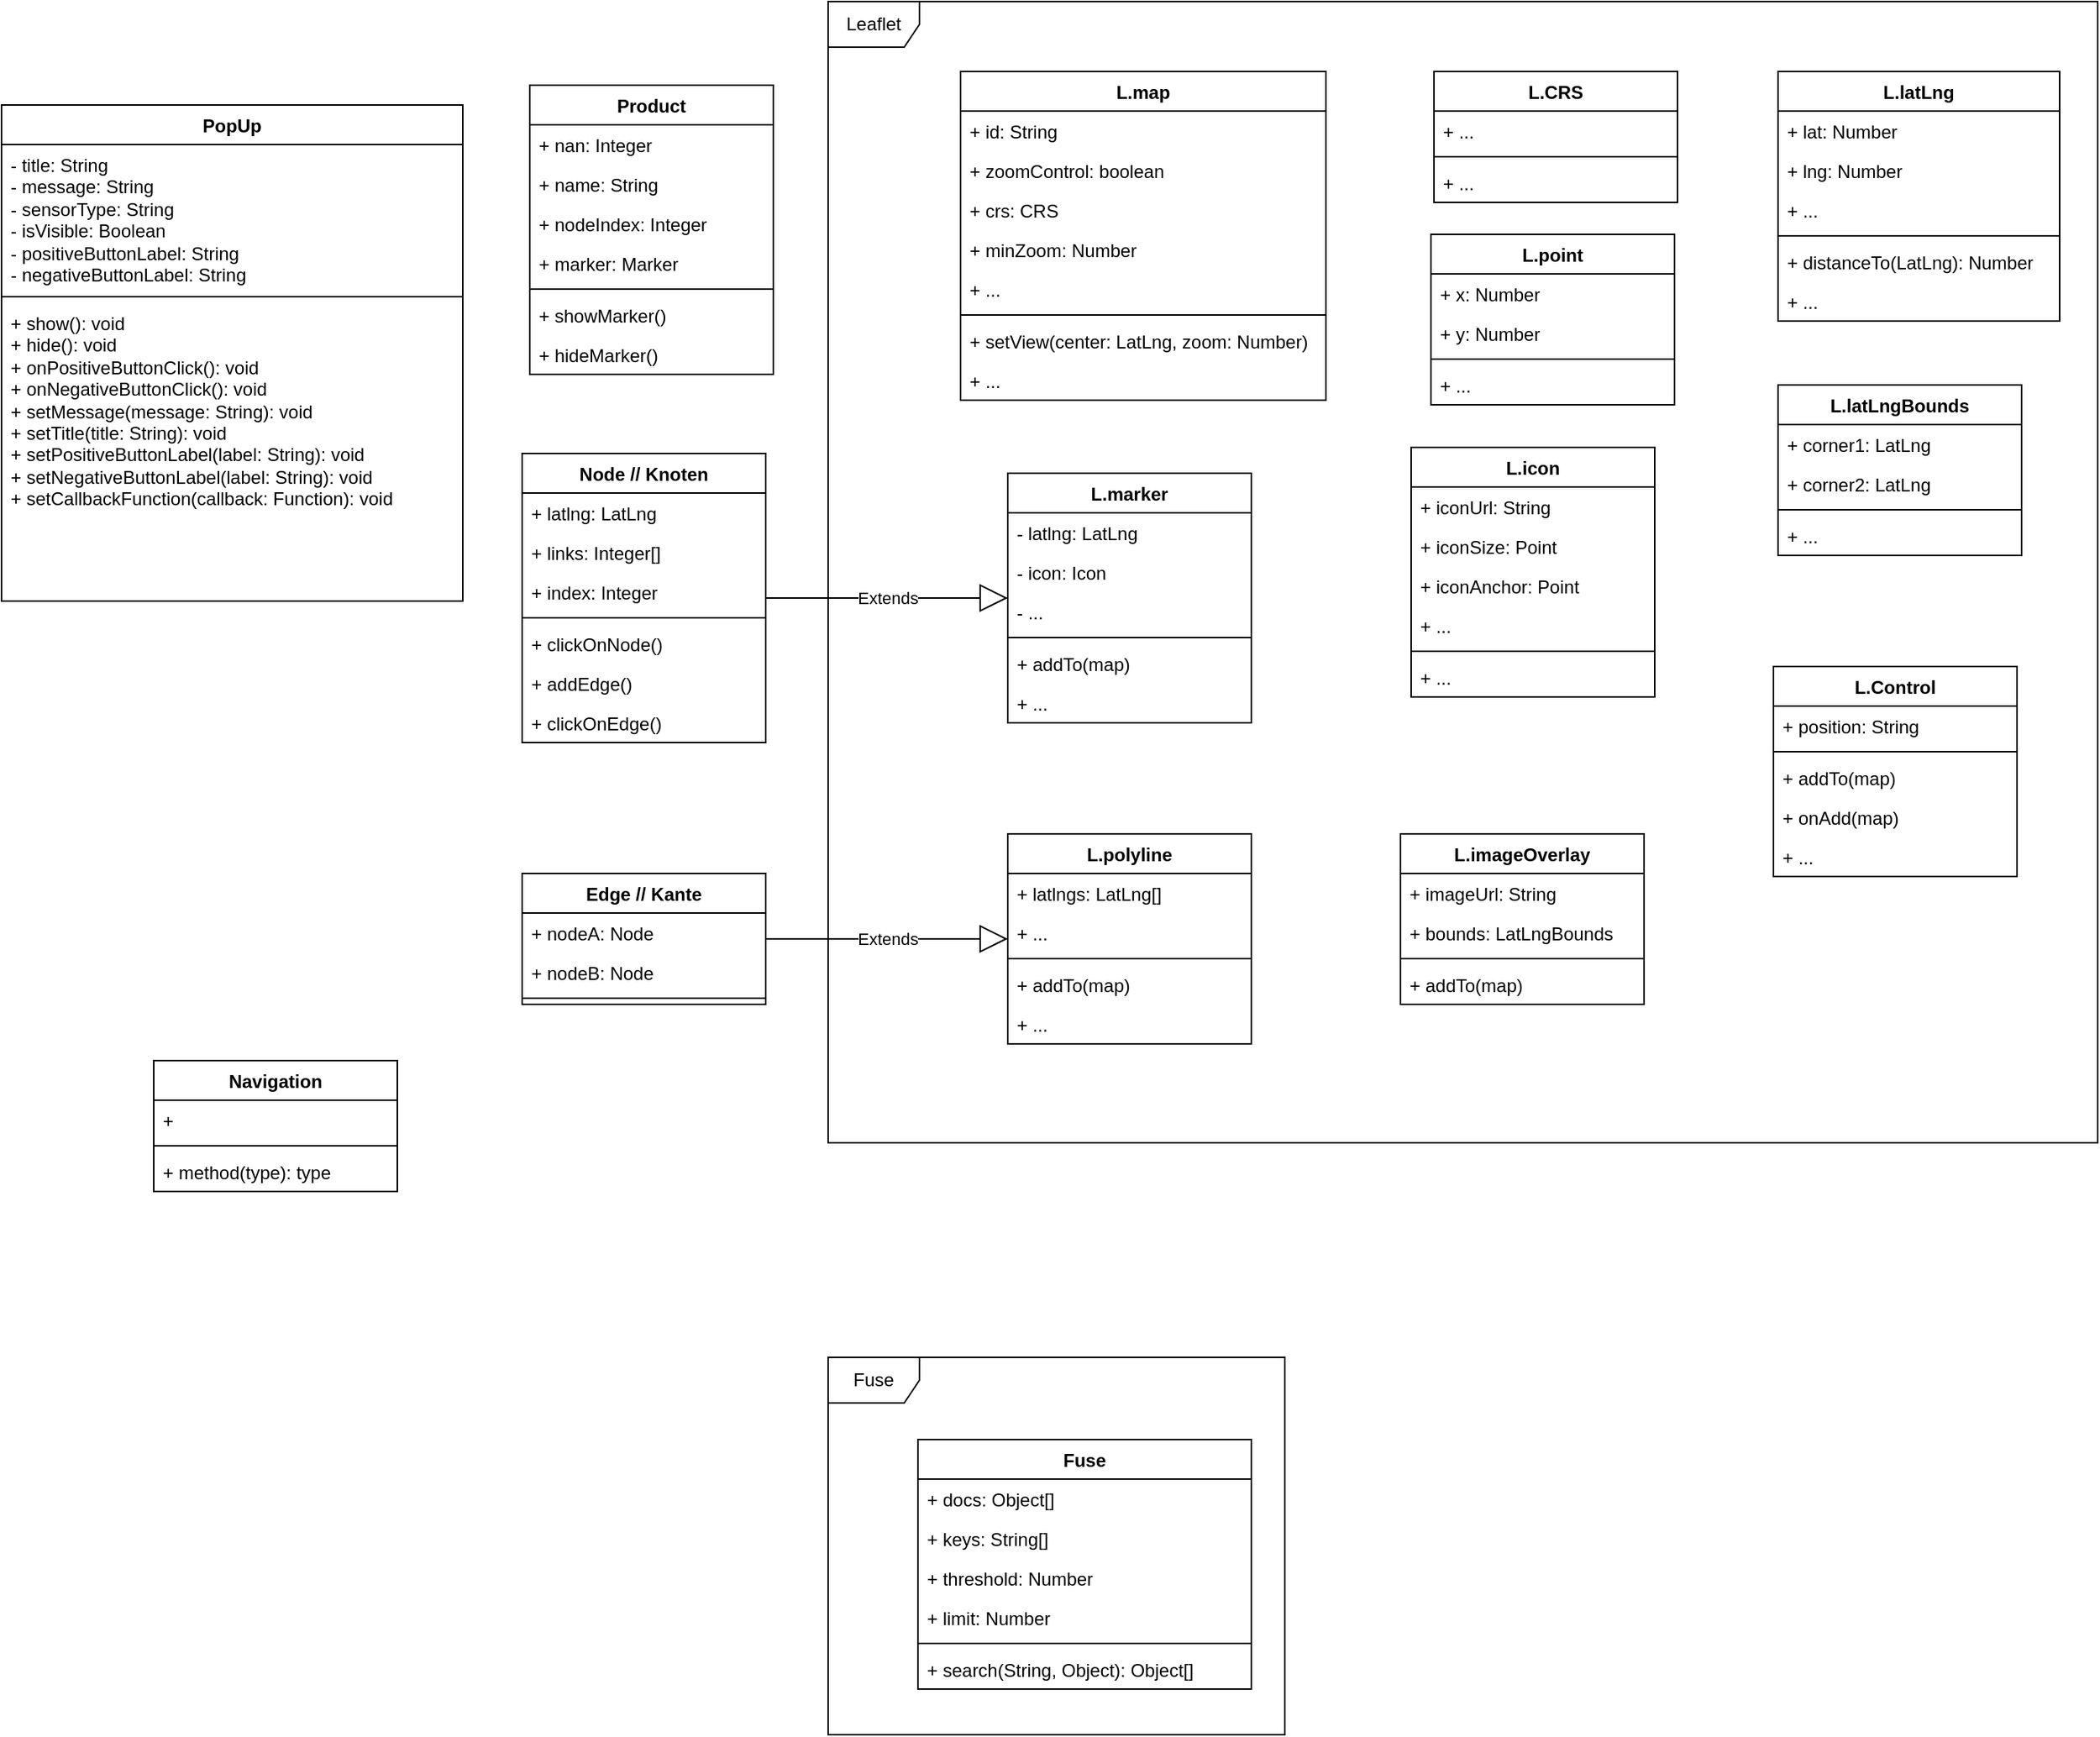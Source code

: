 <mxfile pages="2">
    <diagram id="jrNGx-gabtCFgvl1K_JJ" name="Klassendiagramm">
        <mxGraphModel dx="1330" dy="1247" grid="0" gridSize="10" guides="1" tooltips="1" connect="1" arrows="1" fold="1" page="0" pageScale="1" pageWidth="850" pageHeight="1100" math="0" shadow="0">
            <root>
                <mxCell id="0"/>
                <mxCell id="1" parent="0"/>
                <mxCell id="47bcrhxyphqd8BRHlcOZ-18" value="Leaflet" style="shape=umlFrame;whiteSpace=wrap;html=1;movable=0;resizable=0;rotatable=0;deletable=0;editable=0;connectable=0;locked=1;" parent="1" vertex="1">
                    <mxGeometry x="-164" y="-469" width="834" height="750" as="geometry"/>
                </mxCell>
                <mxCell id="-IxNRpvLPGeOnTa2XRwh-1" value="Node // Knoten" style="swimlane;fontStyle=1;align=center;verticalAlign=top;childLayout=stackLayout;horizontal=1;startSize=26;horizontalStack=0;resizeParent=1;resizeParentMax=0;resizeLast=0;collapsible=1;marginBottom=0;" parent="1" vertex="1">
                    <mxGeometry x="-365" y="-172" width="160" height="190" as="geometry"/>
                </mxCell>
                <mxCell id="2" value="+ latlng: LatLng" style="text;strokeColor=none;fillColor=none;align=left;verticalAlign=top;spacingLeft=4;spacingRight=4;overflow=hidden;rotatable=0;points=[[0,0.5],[1,0.5]];portConstraint=eastwest;" parent="-IxNRpvLPGeOnTa2XRwh-1" vertex="1">
                    <mxGeometry y="26" width="160" height="26" as="geometry"/>
                </mxCell>
                <mxCell id="79ByzgNNwlD58r3_2kEv-2" value="+ links: Integer[]" style="text;strokeColor=none;fillColor=none;align=left;verticalAlign=top;spacingLeft=4;spacingRight=4;overflow=hidden;rotatable=0;points=[[0,0.5],[1,0.5]];portConstraint=eastwest;" parent="-IxNRpvLPGeOnTa2XRwh-1" vertex="1">
                    <mxGeometry y="52" width="160" height="26" as="geometry"/>
                </mxCell>
                <mxCell id="47bcrhxyphqd8BRHlcOZ-35" value="+ index: Integer" style="text;strokeColor=none;fillColor=none;align=left;verticalAlign=top;spacingLeft=4;spacingRight=4;overflow=hidden;rotatable=0;points=[[0,0.5],[1,0.5]];portConstraint=eastwest;" parent="-IxNRpvLPGeOnTa2XRwh-1" vertex="1">
                    <mxGeometry y="78" width="160" height="26" as="geometry"/>
                </mxCell>
                <mxCell id="-IxNRpvLPGeOnTa2XRwh-3" value="" style="line;strokeWidth=1;fillColor=none;align=left;verticalAlign=middle;spacingTop=-1;spacingLeft=3;spacingRight=3;rotatable=0;labelPosition=right;points=[];portConstraint=eastwest;strokeColor=inherit;" parent="-IxNRpvLPGeOnTa2XRwh-1" vertex="1">
                    <mxGeometry y="104" width="160" height="8" as="geometry"/>
                </mxCell>
                <mxCell id="-IxNRpvLPGeOnTa2XRwh-4" value="+ clickOnNode()" style="text;strokeColor=none;fillColor=none;align=left;verticalAlign=top;spacingLeft=4;spacingRight=4;overflow=hidden;rotatable=0;points=[[0,0.5],[1,0.5]];portConstraint=eastwest;" parent="-IxNRpvLPGeOnTa2XRwh-1" vertex="1">
                    <mxGeometry y="112" width="160" height="26" as="geometry"/>
                </mxCell>
                <mxCell id="3" value="+ addEdge()" style="text;strokeColor=none;fillColor=none;align=left;verticalAlign=top;spacingLeft=4;spacingRight=4;overflow=hidden;rotatable=0;points=[[0,0.5],[1,0.5]];portConstraint=eastwest;" parent="-IxNRpvLPGeOnTa2XRwh-1" vertex="1">
                    <mxGeometry y="138" width="160" height="26" as="geometry"/>
                </mxCell>
                <mxCell id="4" value="+ clickOnEdge()" style="text;strokeColor=none;fillColor=none;align=left;verticalAlign=top;spacingLeft=4;spacingRight=4;overflow=hidden;rotatable=0;points=[[0,0.5],[1,0.5]];portConstraint=eastwest;" parent="-IxNRpvLPGeOnTa2XRwh-1" vertex="1">
                    <mxGeometry y="164" width="160" height="26" as="geometry"/>
                </mxCell>
                <mxCell id="47bcrhxyphqd8BRHlcOZ-1" value="L.marker" style="swimlane;fontStyle=1;align=center;verticalAlign=top;childLayout=stackLayout;horizontal=1;startSize=26;horizontalStack=0;resizeParent=1;resizeParentMax=0;resizeLast=0;collapsible=1;marginBottom=0;" parent="1" vertex="1">
                    <mxGeometry x="-46" y="-159" width="160" height="164" as="geometry"/>
                </mxCell>
                <mxCell id="47bcrhxyphqd8BRHlcOZ-2" value="- latlng: LatLng" style="text;strokeColor=none;fillColor=none;align=left;verticalAlign=top;spacingLeft=4;spacingRight=4;overflow=hidden;rotatable=0;points=[[0,0.5],[1,0.5]];portConstraint=eastwest;" parent="47bcrhxyphqd8BRHlcOZ-1" vertex="1">
                    <mxGeometry y="26" width="160" height="26" as="geometry"/>
                </mxCell>
                <mxCell id="47bcrhxyphqd8BRHlcOZ-5" value="- icon: Icon" style="text;strokeColor=none;fillColor=none;align=left;verticalAlign=top;spacingLeft=4;spacingRight=4;overflow=hidden;rotatable=0;points=[[0,0.5],[1,0.5]];portConstraint=eastwest;" parent="47bcrhxyphqd8BRHlcOZ-1" vertex="1">
                    <mxGeometry y="52" width="160" height="26" as="geometry"/>
                </mxCell>
                <mxCell id="47bcrhxyphqd8BRHlcOZ-22" value="- ..." style="text;strokeColor=none;fillColor=none;align=left;verticalAlign=top;spacingLeft=4;spacingRight=4;overflow=hidden;rotatable=0;points=[[0,0.5],[1,0.5]];portConstraint=eastwest;" parent="47bcrhxyphqd8BRHlcOZ-1" vertex="1">
                    <mxGeometry y="78" width="160" height="26" as="geometry"/>
                </mxCell>
                <mxCell id="47bcrhxyphqd8BRHlcOZ-3" value="" style="line;strokeWidth=1;fillColor=none;align=left;verticalAlign=middle;spacingTop=-1;spacingLeft=3;spacingRight=3;rotatable=0;labelPosition=right;points=[];portConstraint=eastwest;strokeColor=inherit;" parent="47bcrhxyphqd8BRHlcOZ-1" vertex="1">
                    <mxGeometry y="104" width="160" height="8" as="geometry"/>
                </mxCell>
                <mxCell id="4031oEJd7GCodYw7584o-1" value="+ addTo(map)" style="text;strokeColor=none;fillColor=none;align=left;verticalAlign=top;spacingLeft=4;spacingRight=4;overflow=hidden;rotatable=0;points=[[0,0.5],[1,0.5]];portConstraint=eastwest;" parent="47bcrhxyphqd8BRHlcOZ-1" vertex="1">
                    <mxGeometry y="112" width="160" height="26" as="geometry"/>
                </mxCell>
                <mxCell id="47bcrhxyphqd8BRHlcOZ-23" value="+ ..." style="text;strokeColor=none;fillColor=none;align=left;verticalAlign=top;spacingLeft=4;spacingRight=4;overflow=hidden;rotatable=0;points=[[0,0.5],[1,0.5]];portConstraint=eastwest;" parent="47bcrhxyphqd8BRHlcOZ-1" vertex="1">
                    <mxGeometry y="138" width="160" height="26" as="geometry"/>
                </mxCell>
                <mxCell id="47bcrhxyphqd8BRHlcOZ-6" value="L.icon" style="swimlane;fontStyle=1;align=center;verticalAlign=top;childLayout=stackLayout;horizontal=1;startSize=26;horizontalStack=0;resizeParent=1;resizeParentMax=0;resizeLast=0;collapsible=1;marginBottom=0;" parent="1" vertex="1">
                    <mxGeometry x="219" y="-176" width="160" height="164" as="geometry"/>
                </mxCell>
                <mxCell id="47bcrhxyphqd8BRHlcOZ-7" value="+ iconUrl: String" style="text;strokeColor=none;fillColor=none;align=left;verticalAlign=top;spacingLeft=4;spacingRight=4;overflow=hidden;rotatable=0;points=[[0,0.5],[1,0.5]];portConstraint=eastwest;" parent="47bcrhxyphqd8BRHlcOZ-6" vertex="1">
                    <mxGeometry y="26" width="160" height="26" as="geometry"/>
                </mxCell>
                <mxCell id="47bcrhxyphqd8BRHlcOZ-10" value="+ iconSize: Point" style="text;strokeColor=none;fillColor=none;align=left;verticalAlign=top;spacingLeft=4;spacingRight=4;overflow=hidden;rotatable=0;points=[[0,0.5],[1,0.5]];portConstraint=eastwest;" parent="47bcrhxyphqd8BRHlcOZ-6" vertex="1">
                    <mxGeometry y="52" width="160" height="26" as="geometry"/>
                </mxCell>
                <mxCell id="47bcrhxyphqd8BRHlcOZ-11" value="+ iconAnchor: Point" style="text;strokeColor=none;fillColor=none;align=left;verticalAlign=top;spacingLeft=4;spacingRight=4;overflow=hidden;rotatable=0;points=[[0,0.5],[1,0.5]];portConstraint=eastwest;" parent="47bcrhxyphqd8BRHlcOZ-6" vertex="1">
                    <mxGeometry y="78" width="160" height="26" as="geometry"/>
                </mxCell>
                <mxCell id="47bcrhxyphqd8BRHlcOZ-20" value="+ ..." style="text;strokeColor=none;fillColor=none;align=left;verticalAlign=top;spacingLeft=4;spacingRight=4;overflow=hidden;rotatable=0;points=[[0,0.5],[1,0.5]];portConstraint=eastwest;" parent="47bcrhxyphqd8BRHlcOZ-6" vertex="1">
                    <mxGeometry y="104" width="160" height="26" as="geometry"/>
                </mxCell>
                <mxCell id="47bcrhxyphqd8BRHlcOZ-8" value="" style="line;strokeWidth=1;fillColor=none;align=left;verticalAlign=middle;spacingTop=-1;spacingLeft=3;spacingRight=3;rotatable=0;labelPosition=right;points=[];portConstraint=eastwest;strokeColor=inherit;" parent="47bcrhxyphqd8BRHlcOZ-6" vertex="1">
                    <mxGeometry y="130" width="160" height="8" as="geometry"/>
                </mxCell>
                <mxCell id="47bcrhxyphqd8BRHlcOZ-9" value="+ ..." style="text;strokeColor=none;fillColor=none;align=left;verticalAlign=top;spacingLeft=4;spacingRight=4;overflow=hidden;rotatable=0;points=[[0,0.5],[1,0.5]];portConstraint=eastwest;" parent="47bcrhxyphqd8BRHlcOZ-6" vertex="1">
                    <mxGeometry y="138" width="160" height="26" as="geometry"/>
                </mxCell>
                <mxCell id="47bcrhxyphqd8BRHlcOZ-12" value="L.point" style="swimlane;fontStyle=1;align=center;verticalAlign=top;childLayout=stackLayout;horizontal=1;startSize=26;horizontalStack=0;resizeParent=1;resizeParentMax=0;resizeLast=0;collapsible=1;marginBottom=0;" parent="1" vertex="1">
                    <mxGeometry x="232" y="-316" width="160" height="112" as="geometry"/>
                </mxCell>
                <mxCell id="47bcrhxyphqd8BRHlcOZ-13" value="+ x: Number" style="text;strokeColor=none;fillColor=none;align=left;verticalAlign=top;spacingLeft=4;spacingRight=4;overflow=hidden;rotatable=0;points=[[0,0.5],[1,0.5]];portConstraint=eastwest;" parent="47bcrhxyphqd8BRHlcOZ-12" vertex="1">
                    <mxGeometry y="26" width="160" height="26" as="geometry"/>
                </mxCell>
                <mxCell id="47bcrhxyphqd8BRHlcOZ-16" value="+ y: Number" style="text;strokeColor=none;fillColor=none;align=left;verticalAlign=top;spacingLeft=4;spacingRight=4;overflow=hidden;rotatable=0;points=[[0,0.5],[1,0.5]];portConstraint=eastwest;" parent="47bcrhxyphqd8BRHlcOZ-12" vertex="1">
                    <mxGeometry y="52" width="160" height="26" as="geometry"/>
                </mxCell>
                <mxCell id="47bcrhxyphqd8BRHlcOZ-14" value="" style="line;strokeWidth=1;fillColor=none;align=left;verticalAlign=middle;spacingTop=-1;spacingLeft=3;spacingRight=3;rotatable=0;labelPosition=right;points=[];portConstraint=eastwest;strokeColor=inherit;" parent="47bcrhxyphqd8BRHlcOZ-12" vertex="1">
                    <mxGeometry y="78" width="160" height="8" as="geometry"/>
                </mxCell>
                <mxCell id="47bcrhxyphqd8BRHlcOZ-15" value="+ ..." style="text;strokeColor=none;fillColor=none;align=left;verticalAlign=top;spacingLeft=4;spacingRight=4;overflow=hidden;rotatable=0;points=[[0,0.5],[1,0.5]];portConstraint=eastwest;" parent="47bcrhxyphqd8BRHlcOZ-12" vertex="1">
                    <mxGeometry y="86" width="160" height="26" as="geometry"/>
                </mxCell>
                <mxCell id="47bcrhxyphqd8BRHlcOZ-24" value="Extends" style="endArrow=block;endSize=16;endFill=0;html=1;exitX=1;exitY=0.5;exitDx=0;exitDy=0;" parent="1" source="-IxNRpvLPGeOnTa2XRwh-1" target="47bcrhxyphqd8BRHlcOZ-1" edge="1">
                    <mxGeometry width="160" relative="1" as="geometry">
                        <mxPoint x="-131" y="106" as="sourcePoint"/>
                        <mxPoint x="29" y="106" as="targetPoint"/>
                    </mxGeometry>
                </mxCell>
                <mxCell id="47bcrhxyphqd8BRHlcOZ-27" value="L.latLng" style="swimlane;fontStyle=1;align=center;verticalAlign=top;childLayout=stackLayout;horizontal=1;startSize=26;horizontalStack=0;resizeParent=1;resizeParentMax=0;resizeLast=0;collapsible=1;marginBottom=0;" parent="1" vertex="1">
                    <mxGeometry x="460" y="-423" width="185" height="164" as="geometry"/>
                </mxCell>
                <mxCell id="47bcrhxyphqd8BRHlcOZ-28" value="+ lat: Number" style="text;strokeColor=none;fillColor=none;align=left;verticalAlign=top;spacingLeft=4;spacingRight=4;overflow=hidden;rotatable=0;points=[[0,0.5],[1,0.5]];portConstraint=eastwest;" parent="47bcrhxyphqd8BRHlcOZ-27" vertex="1">
                    <mxGeometry y="26" width="185" height="26" as="geometry"/>
                </mxCell>
                <mxCell id="47bcrhxyphqd8BRHlcOZ-32" value="+ lng: Number" style="text;strokeColor=none;fillColor=none;align=left;verticalAlign=top;spacingLeft=4;spacingRight=4;overflow=hidden;rotatable=0;points=[[0,0.5],[1,0.5]];portConstraint=eastwest;" parent="47bcrhxyphqd8BRHlcOZ-27" vertex="1">
                    <mxGeometry y="52" width="185" height="26" as="geometry"/>
                </mxCell>
                <mxCell id="47bcrhxyphqd8BRHlcOZ-33" value="+ ..." style="text;strokeColor=none;fillColor=none;align=left;verticalAlign=top;spacingLeft=4;spacingRight=4;overflow=hidden;rotatable=0;points=[[0,0.5],[1,0.5]];portConstraint=eastwest;" parent="47bcrhxyphqd8BRHlcOZ-27" vertex="1">
                    <mxGeometry y="78" width="185" height="26" as="geometry"/>
                </mxCell>
                <mxCell id="47bcrhxyphqd8BRHlcOZ-29" value="" style="line;strokeWidth=1;fillColor=none;align=left;verticalAlign=middle;spacingTop=-1;spacingLeft=3;spacingRight=3;rotatable=0;labelPosition=right;points=[];portConstraint=eastwest;strokeColor=inherit;" parent="47bcrhxyphqd8BRHlcOZ-27" vertex="1">
                    <mxGeometry y="104" width="185" height="8" as="geometry"/>
                </mxCell>
                <mxCell id="47bcrhxyphqd8BRHlcOZ-30" value="+ distanceTo(LatLng): Number" style="text;strokeColor=none;fillColor=none;align=left;verticalAlign=top;spacingLeft=4;spacingRight=4;overflow=hidden;rotatable=0;points=[[0,0.5],[1,0.5]];portConstraint=eastwest;" parent="47bcrhxyphqd8BRHlcOZ-27" vertex="1">
                    <mxGeometry y="112" width="185" height="26" as="geometry"/>
                </mxCell>
                <mxCell id="47bcrhxyphqd8BRHlcOZ-31" value="+ ..." style="text;strokeColor=none;fillColor=none;align=left;verticalAlign=top;spacingLeft=4;spacingRight=4;overflow=hidden;rotatable=0;points=[[0,0.5],[1,0.5]];portConstraint=eastwest;" parent="47bcrhxyphqd8BRHlcOZ-27" vertex="1">
                    <mxGeometry y="138" width="185" height="26" as="geometry"/>
                </mxCell>
                <mxCell id="47bcrhxyphqd8BRHlcOZ-36" value="L.map" style="swimlane;fontStyle=1;align=center;verticalAlign=top;childLayout=stackLayout;horizontal=1;startSize=26;horizontalStack=0;resizeParent=1;resizeParentMax=0;resizeLast=0;collapsible=1;marginBottom=0;" parent="1" vertex="1">
                    <mxGeometry x="-77" y="-423" width="240" height="216" as="geometry"/>
                </mxCell>
                <mxCell id="47bcrhxyphqd8BRHlcOZ-46" value="+ id: String" style="text;strokeColor=none;fillColor=none;align=left;verticalAlign=top;spacingLeft=4;spacingRight=4;overflow=hidden;rotatable=0;points=[[0,0.5],[1,0.5]];portConstraint=eastwest;" parent="47bcrhxyphqd8BRHlcOZ-36" vertex="1">
                    <mxGeometry y="26" width="240" height="26" as="geometry"/>
                </mxCell>
                <mxCell id="47bcrhxyphqd8BRHlcOZ-37" value="+ zoomControl: boolean" style="text;strokeColor=none;fillColor=none;align=left;verticalAlign=top;spacingLeft=4;spacingRight=4;overflow=hidden;rotatable=0;points=[[0,0.5],[1,0.5]];portConstraint=eastwest;" parent="47bcrhxyphqd8BRHlcOZ-36" vertex="1">
                    <mxGeometry y="52" width="240" height="26" as="geometry"/>
                </mxCell>
                <mxCell id="47bcrhxyphqd8BRHlcOZ-40" value="+ crs: CRS" style="text;strokeColor=none;fillColor=none;align=left;verticalAlign=top;spacingLeft=4;spacingRight=4;overflow=hidden;rotatable=0;points=[[0,0.5],[1,0.5]];portConstraint=eastwest;" parent="47bcrhxyphqd8BRHlcOZ-36" vertex="1">
                    <mxGeometry y="78" width="240" height="26" as="geometry"/>
                </mxCell>
                <mxCell id="47bcrhxyphqd8BRHlcOZ-41" value="+ minZoom: Number" style="text;strokeColor=none;fillColor=none;align=left;verticalAlign=top;spacingLeft=4;spacingRight=4;overflow=hidden;rotatable=0;points=[[0,0.5],[1,0.5]];portConstraint=eastwest;" parent="47bcrhxyphqd8BRHlcOZ-36" vertex="1">
                    <mxGeometry y="104" width="240" height="26" as="geometry"/>
                </mxCell>
                <mxCell id="47bcrhxyphqd8BRHlcOZ-47" value="+ ..." style="text;strokeColor=none;fillColor=none;align=left;verticalAlign=top;spacingLeft=4;spacingRight=4;overflow=hidden;rotatable=0;points=[[0,0.5],[1,0.5]];portConstraint=eastwest;" parent="47bcrhxyphqd8BRHlcOZ-36" vertex="1">
                    <mxGeometry y="130" width="240" height="26" as="geometry"/>
                </mxCell>
                <mxCell id="47bcrhxyphqd8BRHlcOZ-38" value="" style="line;strokeWidth=1;fillColor=none;align=left;verticalAlign=middle;spacingTop=-1;spacingLeft=3;spacingRight=3;rotatable=0;labelPosition=right;points=[];portConstraint=eastwest;strokeColor=inherit;" parent="47bcrhxyphqd8BRHlcOZ-36" vertex="1">
                    <mxGeometry y="156" width="240" height="8" as="geometry"/>
                </mxCell>
                <mxCell id="47bcrhxyphqd8BRHlcOZ-39" value="+ setView(center: LatLng, zoom: Number)" style="text;strokeColor=none;fillColor=none;align=left;verticalAlign=top;spacingLeft=4;spacingRight=4;overflow=hidden;rotatable=0;points=[[0,0.5],[1,0.5]];portConstraint=eastwest;" parent="47bcrhxyphqd8BRHlcOZ-36" vertex="1">
                    <mxGeometry y="164" width="240" height="26" as="geometry"/>
                </mxCell>
                <mxCell id="47bcrhxyphqd8BRHlcOZ-48" value="+ ..." style="text;strokeColor=none;fillColor=none;align=left;verticalAlign=top;spacingLeft=4;spacingRight=4;overflow=hidden;rotatable=0;points=[[0,0.5],[1,0.5]];portConstraint=eastwest;" parent="47bcrhxyphqd8BRHlcOZ-36" vertex="1">
                    <mxGeometry y="190" width="240" height="26" as="geometry"/>
                </mxCell>
                <mxCell id="47bcrhxyphqd8BRHlcOZ-42" value="L.imageOverlay" style="swimlane;fontStyle=1;align=center;verticalAlign=top;childLayout=stackLayout;horizontal=1;startSize=26;horizontalStack=0;resizeParent=1;resizeParentMax=0;resizeLast=0;collapsible=1;marginBottom=0;" parent="1" vertex="1">
                    <mxGeometry x="212" y="78" width="160" height="112" as="geometry"/>
                </mxCell>
                <mxCell id="47bcrhxyphqd8BRHlcOZ-43" value="+ imageUrl: String" style="text;strokeColor=none;fillColor=none;align=left;verticalAlign=top;spacingLeft=4;spacingRight=4;overflow=hidden;rotatable=0;points=[[0,0.5],[1,0.5]];portConstraint=eastwest;" parent="47bcrhxyphqd8BRHlcOZ-42" vertex="1">
                    <mxGeometry y="26" width="160" height="26" as="geometry"/>
                </mxCell>
                <mxCell id="47bcrhxyphqd8BRHlcOZ-49" value="+ bounds: LatLngBounds" style="text;strokeColor=none;fillColor=none;align=left;verticalAlign=top;spacingLeft=4;spacingRight=4;overflow=hidden;rotatable=0;points=[[0,0.5],[1,0.5]];portConstraint=eastwest;" parent="47bcrhxyphqd8BRHlcOZ-42" vertex="1">
                    <mxGeometry y="52" width="160" height="26" as="geometry"/>
                </mxCell>
                <mxCell id="47bcrhxyphqd8BRHlcOZ-44" value="" style="line;strokeWidth=1;fillColor=none;align=left;verticalAlign=middle;spacingTop=-1;spacingLeft=3;spacingRight=3;rotatable=0;labelPosition=right;points=[];portConstraint=eastwest;strokeColor=inherit;" parent="47bcrhxyphqd8BRHlcOZ-42" vertex="1">
                    <mxGeometry y="78" width="160" height="8" as="geometry"/>
                </mxCell>
                <mxCell id="47bcrhxyphqd8BRHlcOZ-45" value="+ addTo(map)" style="text;strokeColor=none;fillColor=none;align=left;verticalAlign=top;spacingLeft=4;spacingRight=4;overflow=hidden;rotatable=0;points=[[0,0.5],[1,0.5]];portConstraint=eastwest;" parent="47bcrhxyphqd8BRHlcOZ-42" vertex="1">
                    <mxGeometry y="86" width="160" height="26" as="geometry"/>
                </mxCell>
                <mxCell id="47bcrhxyphqd8BRHlcOZ-50" value="L.latLngBounds" style="swimlane;fontStyle=1;align=center;verticalAlign=top;childLayout=stackLayout;horizontal=1;startSize=26;horizontalStack=0;resizeParent=1;resizeParentMax=0;resizeLast=0;collapsible=1;marginBottom=0;" parent="1" vertex="1">
                    <mxGeometry x="460" y="-217" width="160" height="112" as="geometry"/>
                </mxCell>
                <mxCell id="47bcrhxyphqd8BRHlcOZ-51" value="+ corner1: LatLng" style="text;strokeColor=none;fillColor=none;align=left;verticalAlign=top;spacingLeft=4;spacingRight=4;overflow=hidden;rotatable=0;points=[[0,0.5],[1,0.5]];portConstraint=eastwest;" parent="47bcrhxyphqd8BRHlcOZ-50" vertex="1">
                    <mxGeometry y="26" width="160" height="26" as="geometry"/>
                </mxCell>
                <mxCell id="47bcrhxyphqd8BRHlcOZ-54" value="+ corner2: LatLng" style="text;strokeColor=none;fillColor=none;align=left;verticalAlign=top;spacingLeft=4;spacingRight=4;overflow=hidden;rotatable=0;points=[[0,0.5],[1,0.5]];portConstraint=eastwest;" parent="47bcrhxyphqd8BRHlcOZ-50" vertex="1">
                    <mxGeometry y="52" width="160" height="26" as="geometry"/>
                </mxCell>
                <mxCell id="47bcrhxyphqd8BRHlcOZ-52" value="" style="line;strokeWidth=1;fillColor=none;align=left;verticalAlign=middle;spacingTop=-1;spacingLeft=3;spacingRight=3;rotatable=0;labelPosition=right;points=[];portConstraint=eastwest;strokeColor=inherit;" parent="47bcrhxyphqd8BRHlcOZ-50" vertex="1">
                    <mxGeometry y="78" width="160" height="8" as="geometry"/>
                </mxCell>
                <mxCell id="47bcrhxyphqd8BRHlcOZ-53" value="+ ..." style="text;strokeColor=none;fillColor=none;align=left;verticalAlign=top;spacingLeft=4;spacingRight=4;overflow=hidden;rotatable=0;points=[[0,0.5],[1,0.5]];portConstraint=eastwest;" parent="47bcrhxyphqd8BRHlcOZ-50" vertex="1">
                    <mxGeometry y="86" width="160" height="26" as="geometry"/>
                </mxCell>
                <mxCell id="47bcrhxyphqd8BRHlcOZ-58" value="L.CRS" style="swimlane;fontStyle=1;align=center;verticalAlign=top;childLayout=stackLayout;horizontal=1;startSize=26;horizontalStack=0;resizeParent=1;resizeParentMax=0;resizeLast=0;collapsible=1;marginBottom=0;" parent="1" vertex="1">
                    <mxGeometry x="234" y="-423" width="160" height="86" as="geometry"/>
                </mxCell>
                <mxCell id="47bcrhxyphqd8BRHlcOZ-59" value="+ ..." style="text;strokeColor=none;fillColor=none;align=left;verticalAlign=top;spacingLeft=4;spacingRight=4;overflow=hidden;rotatable=0;points=[[0,0.5],[1,0.5]];portConstraint=eastwest;" parent="47bcrhxyphqd8BRHlcOZ-58" vertex="1">
                    <mxGeometry y="26" width="160" height="26" as="geometry"/>
                </mxCell>
                <mxCell id="47bcrhxyphqd8BRHlcOZ-60" value="" style="line;strokeWidth=1;fillColor=none;align=left;verticalAlign=middle;spacingTop=-1;spacingLeft=3;spacingRight=3;rotatable=0;labelPosition=right;points=[];portConstraint=eastwest;strokeColor=inherit;" parent="47bcrhxyphqd8BRHlcOZ-58" vertex="1">
                    <mxGeometry y="52" width="160" height="8" as="geometry"/>
                </mxCell>
                <mxCell id="47bcrhxyphqd8BRHlcOZ-61" value="+ ..." style="text;strokeColor=none;fillColor=none;align=left;verticalAlign=top;spacingLeft=4;spacingRight=4;overflow=hidden;rotatable=0;points=[[0,0.5],[1,0.5]];portConstraint=eastwest;" parent="47bcrhxyphqd8BRHlcOZ-58" vertex="1">
                    <mxGeometry y="60" width="160" height="26" as="geometry"/>
                </mxCell>
                <mxCell id="4031oEJd7GCodYw7584o-3" value="L.polyline" style="swimlane;fontStyle=1;align=center;verticalAlign=top;childLayout=stackLayout;horizontal=1;startSize=26;horizontalStack=0;resizeParent=1;resizeParentMax=0;resizeLast=0;collapsible=1;marginBottom=0;" parent="1" vertex="1">
                    <mxGeometry x="-46" y="78" width="160" height="138" as="geometry"/>
                </mxCell>
                <mxCell id="4031oEJd7GCodYw7584o-4" value="+ latlngs: LatLng[]" style="text;strokeColor=none;fillColor=none;align=left;verticalAlign=top;spacingLeft=4;spacingRight=4;overflow=hidden;rotatable=0;points=[[0,0.5],[1,0.5]];portConstraint=eastwest;" parent="4031oEJd7GCodYw7584o-3" vertex="1">
                    <mxGeometry y="26" width="160" height="26" as="geometry"/>
                </mxCell>
                <mxCell id="4031oEJd7GCodYw7584o-13" value="+ ..." style="text;strokeColor=none;fillColor=none;align=left;verticalAlign=top;spacingLeft=4;spacingRight=4;overflow=hidden;rotatable=0;points=[[0,0.5],[1,0.5]];portConstraint=eastwest;" parent="4031oEJd7GCodYw7584o-3" vertex="1">
                    <mxGeometry y="52" width="160" height="26" as="geometry"/>
                </mxCell>
                <mxCell id="4031oEJd7GCodYw7584o-5" value="" style="line;strokeWidth=1;fillColor=none;align=left;verticalAlign=middle;spacingTop=-1;spacingLeft=3;spacingRight=3;rotatable=0;labelPosition=right;points=[];portConstraint=eastwest;strokeColor=inherit;" parent="4031oEJd7GCodYw7584o-3" vertex="1">
                    <mxGeometry y="78" width="160" height="8" as="geometry"/>
                </mxCell>
                <mxCell id="4031oEJd7GCodYw7584o-6" value="+ addTo(map)" style="text;strokeColor=none;fillColor=none;align=left;verticalAlign=top;spacingLeft=4;spacingRight=4;overflow=hidden;rotatable=0;points=[[0,0.5],[1,0.5]];portConstraint=eastwest;" parent="4031oEJd7GCodYw7584o-3" vertex="1">
                    <mxGeometry y="86" width="160" height="26" as="geometry"/>
                </mxCell>
                <mxCell id="4031oEJd7GCodYw7584o-14" value="+ ..." style="text;strokeColor=none;fillColor=none;align=left;verticalAlign=top;spacingLeft=4;spacingRight=4;overflow=hidden;rotatable=0;points=[[0,0.5],[1,0.5]];portConstraint=eastwest;" parent="4031oEJd7GCodYw7584o-3" vertex="1">
                    <mxGeometry y="112" width="160" height="26" as="geometry"/>
                </mxCell>
                <mxCell id="4031oEJd7GCodYw7584o-7" value="Edge // Kante" style="swimlane;fontStyle=1;align=center;verticalAlign=top;childLayout=stackLayout;horizontal=1;startSize=26;horizontalStack=0;resizeParent=1;resizeParentMax=0;resizeLast=0;collapsible=1;marginBottom=0;" parent="1" vertex="1">
                    <mxGeometry x="-365" y="104" width="160" height="86" as="geometry"/>
                </mxCell>
                <mxCell id="4031oEJd7GCodYw7584o-8" value="+ nodeA: Node" style="text;strokeColor=none;fillColor=none;align=left;verticalAlign=top;spacingLeft=4;spacingRight=4;overflow=hidden;rotatable=0;points=[[0,0.5],[1,0.5]];portConstraint=eastwest;" parent="4031oEJd7GCodYw7584o-7" vertex="1">
                    <mxGeometry y="26" width="160" height="26" as="geometry"/>
                </mxCell>
                <mxCell id="4031oEJd7GCodYw7584o-12" value="+ nodeB: Node" style="text;strokeColor=none;fillColor=none;align=left;verticalAlign=top;spacingLeft=4;spacingRight=4;overflow=hidden;rotatable=0;points=[[0,0.5],[1,0.5]];portConstraint=eastwest;" parent="4031oEJd7GCodYw7584o-7" vertex="1">
                    <mxGeometry y="52" width="160" height="26" as="geometry"/>
                </mxCell>
                <mxCell id="4031oEJd7GCodYw7584o-9" value="" style="line;strokeWidth=1;fillColor=none;align=left;verticalAlign=middle;spacingTop=-1;spacingLeft=3;spacingRight=3;rotatable=0;labelPosition=right;points=[];portConstraint=eastwest;strokeColor=inherit;" parent="4031oEJd7GCodYw7584o-7" vertex="1">
                    <mxGeometry y="78" width="160" height="8" as="geometry"/>
                </mxCell>
                <mxCell id="4031oEJd7GCodYw7584o-11" value="Extends" style="endArrow=block;endSize=16;endFill=0;html=1;" parent="1" source="4031oEJd7GCodYw7584o-7" target="4031oEJd7GCodYw7584o-3" edge="1">
                    <mxGeometry width="160" relative="1" as="geometry">
                        <mxPoint x="-218" y="110" as="sourcePoint"/>
                        <mxPoint x="-58" y="110" as="targetPoint"/>
                    </mxGeometry>
                </mxCell>
                <mxCell id="eqyPjIkJq11NoU5mD4Jg-10" value="L.Control" style="swimlane;fontStyle=1;align=center;verticalAlign=top;childLayout=stackLayout;horizontal=1;startSize=26;horizontalStack=0;resizeParent=1;resizeParentMax=0;resizeLast=0;collapsible=1;marginBottom=0;" parent="1" vertex="1">
                    <mxGeometry x="457" y="-32" width="160" height="138" as="geometry"/>
                </mxCell>
                <mxCell id="eqyPjIkJq11NoU5mD4Jg-11" value="+ position: String" style="text;strokeColor=none;fillColor=none;align=left;verticalAlign=top;spacingLeft=4;spacingRight=4;overflow=hidden;rotatable=0;points=[[0,0.5],[1,0.5]];portConstraint=eastwest;" parent="eqyPjIkJq11NoU5mD4Jg-10" vertex="1">
                    <mxGeometry y="26" width="160" height="26" as="geometry"/>
                </mxCell>
                <mxCell id="eqyPjIkJq11NoU5mD4Jg-12" value="" style="line;strokeWidth=1;fillColor=none;align=left;verticalAlign=middle;spacingTop=-1;spacingLeft=3;spacingRight=3;rotatable=0;labelPosition=right;points=[];portConstraint=eastwest;strokeColor=inherit;" parent="eqyPjIkJq11NoU5mD4Jg-10" vertex="1">
                    <mxGeometry y="52" width="160" height="8" as="geometry"/>
                </mxCell>
                <mxCell id="eqyPjIkJq11NoU5mD4Jg-13" value="+ addTo(map)" style="text;strokeColor=none;fillColor=none;align=left;verticalAlign=top;spacingLeft=4;spacingRight=4;overflow=hidden;rotatable=0;points=[[0,0.5],[1,0.5]];portConstraint=eastwest;" parent="eqyPjIkJq11NoU5mD4Jg-10" vertex="1">
                    <mxGeometry y="60" width="160" height="26" as="geometry"/>
                </mxCell>
                <mxCell id="eqyPjIkJq11NoU5mD4Jg-14" value="+ onAdd(map)" style="text;strokeColor=none;fillColor=none;align=left;verticalAlign=top;spacingLeft=4;spacingRight=4;overflow=hidden;rotatable=0;points=[[0,0.5],[1,0.5]];portConstraint=eastwest;" parent="eqyPjIkJq11NoU5mD4Jg-10" vertex="1">
                    <mxGeometry y="86" width="160" height="26" as="geometry"/>
                </mxCell>
                <mxCell id="eqyPjIkJq11NoU5mD4Jg-15" value="+ ..." style="text;strokeColor=none;fillColor=none;align=left;verticalAlign=top;spacingLeft=4;spacingRight=4;overflow=hidden;rotatable=0;points=[[0,0.5],[1,0.5]];portConstraint=eastwest;" parent="eqyPjIkJq11NoU5mD4Jg-10" vertex="1">
                    <mxGeometry y="112" width="160" height="26" as="geometry"/>
                </mxCell>
                <mxCell id="5" value="Product" style="swimlane;fontStyle=1;align=center;verticalAlign=top;childLayout=stackLayout;horizontal=1;startSize=26;horizontalStack=0;resizeParent=1;resizeParentMax=0;resizeLast=0;collapsible=1;marginBottom=0;" parent="1" vertex="1">
                    <mxGeometry x="-360" y="-414" width="160" height="190" as="geometry"/>
                </mxCell>
                <mxCell id="10" value="+ nan: Integer" style="text;strokeColor=none;fillColor=none;align=left;verticalAlign=top;spacingLeft=4;spacingRight=4;overflow=hidden;rotatable=0;points=[[0,0.5],[1,0.5]];portConstraint=eastwest;" parent="5" vertex="1">
                    <mxGeometry y="26" width="160" height="26" as="geometry"/>
                </mxCell>
                <mxCell id="6" value="+ name: String" style="text;strokeColor=none;fillColor=none;align=left;verticalAlign=top;spacingLeft=4;spacingRight=4;overflow=hidden;rotatable=0;points=[[0,0.5],[1,0.5]];portConstraint=eastwest;" parent="5" vertex="1">
                    <mxGeometry y="52" width="160" height="26" as="geometry"/>
                </mxCell>
                <mxCell id="9" value="+ nodeIndex: Integer" style="text;strokeColor=none;fillColor=none;align=left;verticalAlign=top;spacingLeft=4;spacingRight=4;overflow=hidden;rotatable=0;points=[[0,0.5],[1,0.5]];portConstraint=eastwest;" parent="5" vertex="1">
                    <mxGeometry y="78" width="160" height="26" as="geometry"/>
                </mxCell>
                <mxCell id="12" value="+ marker: Marker" style="text;strokeColor=none;fillColor=none;align=left;verticalAlign=top;spacingLeft=4;spacingRight=4;overflow=hidden;rotatable=0;points=[[0,0.5],[1,0.5]];portConstraint=eastwest;" parent="5" vertex="1">
                    <mxGeometry y="104" width="160" height="26" as="geometry"/>
                </mxCell>
                <mxCell id="7" value="" style="line;strokeWidth=1;fillColor=none;align=left;verticalAlign=middle;spacingTop=-1;spacingLeft=3;spacingRight=3;rotatable=0;labelPosition=right;points=[];portConstraint=eastwest;strokeColor=inherit;" parent="5" vertex="1">
                    <mxGeometry y="130" width="160" height="8" as="geometry"/>
                </mxCell>
                <mxCell id="11" value="+ showMarker()" style="text;strokeColor=none;fillColor=none;align=left;verticalAlign=top;spacingLeft=4;spacingRight=4;overflow=hidden;rotatable=0;points=[[0,0.5],[1,0.5]];portConstraint=eastwest;" parent="5" vertex="1">
                    <mxGeometry y="138" width="160" height="26" as="geometry"/>
                </mxCell>
                <mxCell id="13" value="+ hideMarker()" style="text;strokeColor=none;fillColor=none;align=left;verticalAlign=top;spacingLeft=4;spacingRight=4;overflow=hidden;rotatable=0;points=[[0,0.5],[1,0.5]];portConstraint=eastwest;" parent="5" vertex="1">
                    <mxGeometry y="164" width="160" height="26" as="geometry"/>
                </mxCell>
                <mxCell id="_UXYap-9G4nkW2X20bQw-10" value="PopUp" style="swimlane;fontStyle=1;align=center;verticalAlign=top;childLayout=stackLayout;horizontal=1;startSize=26;horizontalStack=0;resizeParent=1;resizeParentMax=0;resizeLast=0;collapsible=1;marginBottom=0;whiteSpace=wrap;html=1;" parent="1" vertex="1">
                    <mxGeometry x="-707" y="-401" width="303" height="326" as="geometry"/>
                </mxCell>
                <mxCell id="_UXYap-9G4nkW2X20bQw-11" value="&lt;div&gt;- title: String&lt;br&gt;- message: String&lt;/div&gt;&lt;div&gt;- sensorType: String&lt;/div&gt;&lt;div&gt;- isVisible: Boolean&lt;/div&gt;&lt;div&gt;- positiveButtonLabel: String&lt;/div&gt;&lt;div&gt;- negativeButtonLabel: String&lt;/div&gt;" style="text;strokeColor=none;fillColor=none;align=left;verticalAlign=top;spacingLeft=4;spacingRight=4;overflow=hidden;rotatable=0;points=[[0,0.5],[1,0.5]];portConstraint=eastwest;whiteSpace=wrap;html=1;" parent="_UXYap-9G4nkW2X20bQw-10" vertex="1">
                    <mxGeometry y="26" width="303" height="96" as="geometry"/>
                </mxCell>
                <mxCell id="_UXYap-9G4nkW2X20bQw-12" value="" style="line;strokeWidth=1;fillColor=none;align=left;verticalAlign=middle;spacingTop=-1;spacingLeft=3;spacingRight=3;rotatable=0;labelPosition=right;points=[];portConstraint=eastwest;strokeColor=inherit;" parent="_UXYap-9G4nkW2X20bQw-10" vertex="1">
                    <mxGeometry y="122" width="303" height="8" as="geometry"/>
                </mxCell>
                <mxCell id="_UXYap-9G4nkW2X20bQw-13" value="&lt;div&gt;+ show(): void&lt;/div&gt;&lt;div&gt;+ hide(): void&lt;/div&gt;&lt;div&gt;+ onPositiveButtonClick(): void&lt;/div&gt;&lt;div&gt;+ onNegativeButtonClick(): void&lt;/div&gt;&lt;div&gt;+ setMessage(message: String): void&lt;/div&gt;&lt;div&gt;+ setTitle(title: String): void&lt;/div&gt;&lt;div&gt;+ setPositiveButtonLabel(label: String): void&lt;/div&gt;&lt;div&gt;+ setNegativeButtonLabel(label: String): void&lt;/div&gt;&lt;div&gt;+ setCallbackFunction(callback: Function): void&lt;/div&gt;" style="text;strokeColor=none;fillColor=none;align=left;verticalAlign=top;spacingLeft=4;spacingRight=4;overflow=hidden;rotatable=0;points=[[0,0.5],[1,0.5]];portConstraint=eastwest;whiteSpace=wrap;html=1;" parent="_UXYap-9G4nkW2X20bQw-10" vertex="1">
                    <mxGeometry y="130" width="303" height="196" as="geometry"/>
                </mxCell>
                <mxCell id="_UXYap-9G4nkW2X20bQw-14" value="Navigation" style="swimlane;fontStyle=1;align=center;verticalAlign=top;childLayout=stackLayout;horizontal=1;startSize=26;horizontalStack=0;resizeParent=1;resizeParentMax=0;resizeLast=0;collapsible=1;marginBottom=0;whiteSpace=wrap;html=1;" parent="1" vertex="1">
                    <mxGeometry x="-607" y="227" width="160" height="86" as="geometry"/>
                </mxCell>
                <mxCell id="_UXYap-9G4nkW2X20bQw-15" value="+&amp;nbsp;" style="text;strokeColor=none;fillColor=none;align=left;verticalAlign=top;spacingLeft=4;spacingRight=4;overflow=hidden;rotatable=0;points=[[0,0.5],[1,0.5]];portConstraint=eastwest;whiteSpace=wrap;html=1;" parent="_UXYap-9G4nkW2X20bQw-14" vertex="1">
                    <mxGeometry y="26" width="160" height="26" as="geometry"/>
                </mxCell>
                <mxCell id="_UXYap-9G4nkW2X20bQw-16" value="" style="line;strokeWidth=1;fillColor=none;align=left;verticalAlign=middle;spacingTop=-1;spacingLeft=3;spacingRight=3;rotatable=0;labelPosition=right;points=[];portConstraint=eastwest;strokeColor=inherit;" parent="_UXYap-9G4nkW2X20bQw-14" vertex="1">
                    <mxGeometry y="52" width="160" height="8" as="geometry"/>
                </mxCell>
                <mxCell id="_UXYap-9G4nkW2X20bQw-17" value="+ method(type): type" style="text;strokeColor=none;fillColor=none;align=left;verticalAlign=top;spacingLeft=4;spacingRight=4;overflow=hidden;rotatable=0;points=[[0,0.5],[1,0.5]];portConstraint=eastwest;whiteSpace=wrap;html=1;" parent="_UXYap-9G4nkW2X20bQw-14" vertex="1">
                    <mxGeometry y="60" width="160" height="26" as="geometry"/>
                </mxCell>
                <mxCell id="14" value="Fuse" style="shape=umlFrame;whiteSpace=wrap;html=1;" vertex="1" parent="1">
                    <mxGeometry x="-164" y="422" width="300" height="248" as="geometry"/>
                </mxCell>
                <mxCell id="15" value="Fuse" style="swimlane;fontStyle=1;align=center;verticalAlign=top;childLayout=stackLayout;horizontal=1;startSize=26;horizontalStack=0;resizeParent=1;resizeParentMax=0;resizeLast=0;collapsible=1;marginBottom=0;" vertex="1" parent="1">
                    <mxGeometry x="-105" y="476" width="219" height="164" as="geometry"/>
                </mxCell>
                <mxCell id="16" value="+ docs: Object[]" style="text;strokeColor=none;fillColor=none;align=left;verticalAlign=top;spacingLeft=4;spacingRight=4;overflow=hidden;rotatable=0;points=[[0,0.5],[1,0.5]];portConstraint=eastwest;" vertex="1" parent="15">
                    <mxGeometry y="26" width="219" height="26" as="geometry"/>
                </mxCell>
                <mxCell id="19" value="+ keys: String[]" style="text;strokeColor=none;fillColor=none;align=left;verticalAlign=top;spacingLeft=4;spacingRight=4;overflow=hidden;rotatable=0;points=[[0,0.5],[1,0.5]];portConstraint=eastwest;" vertex="1" parent="15">
                    <mxGeometry y="52" width="219" height="26" as="geometry"/>
                </mxCell>
                <mxCell id="20" value="+ threshold: Number" style="text;strokeColor=none;fillColor=none;align=left;verticalAlign=top;spacingLeft=4;spacingRight=4;overflow=hidden;rotatable=0;points=[[0,0.5],[1,0.5]];portConstraint=eastwest;" vertex="1" parent="15">
                    <mxGeometry y="78" width="219" height="26" as="geometry"/>
                </mxCell>
                <mxCell id="21" value="+ limit: Number" style="text;strokeColor=none;fillColor=none;align=left;verticalAlign=top;spacingLeft=4;spacingRight=4;overflow=hidden;rotatable=0;points=[[0,0.5],[1,0.5]];portConstraint=eastwest;" vertex="1" parent="15">
                    <mxGeometry y="104" width="219" height="26" as="geometry"/>
                </mxCell>
                <mxCell id="17" value="" style="line;strokeWidth=1;fillColor=none;align=left;verticalAlign=middle;spacingTop=-1;spacingLeft=3;spacingRight=3;rotatable=0;labelPosition=right;points=[];portConstraint=eastwest;strokeColor=inherit;" vertex="1" parent="15">
                    <mxGeometry y="130" width="219" height="8" as="geometry"/>
                </mxCell>
                <mxCell id="18" value="+ search(String, Object): Object[]" style="text;strokeColor=none;fillColor=none;align=left;verticalAlign=top;spacingLeft=4;spacingRight=4;overflow=hidden;rotatable=0;points=[[0,0.5],[1,0.5]];portConstraint=eastwest;" vertex="1" parent="15">
                    <mxGeometry y="138" width="219" height="26" as="geometry"/>
                </mxCell>
            </root>
        </mxGraphModel>
    </diagram>
</mxfile>
